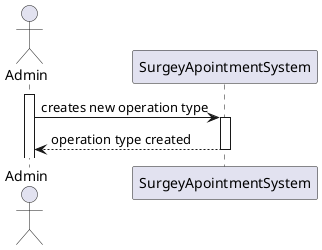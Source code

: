 ﻿@startuml
actor Admin
participant SurgeyApointmentSystem

activate Admin
Admin -> SurgeyApointmentSystem: creates new operation type
activate SurgeyApointmentSystem

SurgeyApointmentSystem --> Admin: operation type created
deactivate SurgeyApointmentSystem

@enduml
